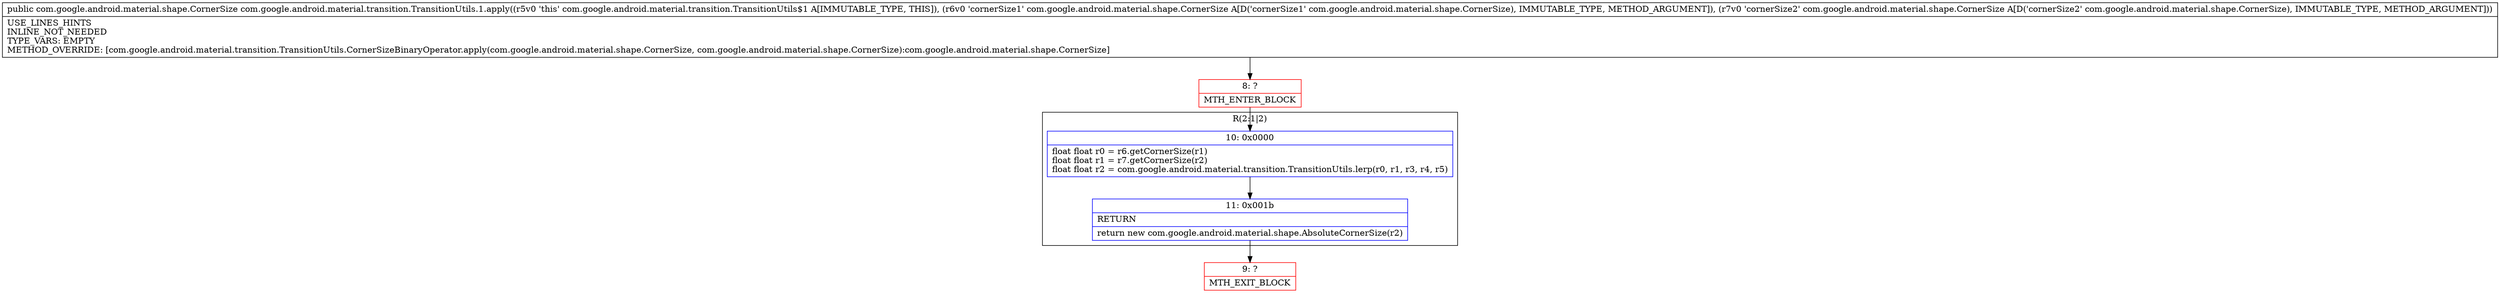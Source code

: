 digraph "CFG forcom.google.android.material.transition.TransitionUtils.1.apply(Lcom\/google\/android\/material\/shape\/CornerSize;Lcom\/google\/android\/material\/shape\/CornerSize;)Lcom\/google\/android\/material\/shape\/CornerSize;" {
subgraph cluster_Region_214913433 {
label = "R(2:1|2)";
node [shape=record,color=blue];
Node_10 [shape=record,label="{10\:\ 0x0000|float float r0 = r6.getCornerSize(r1)\lfloat float r1 = r7.getCornerSize(r2)\lfloat float r2 = com.google.android.material.transition.TransitionUtils.lerp(r0, r1, r3, r4, r5)\l}"];
Node_11 [shape=record,label="{11\:\ 0x001b|RETURN\l|return new com.google.android.material.shape.AbsoluteCornerSize(r2)\l}"];
}
Node_8 [shape=record,color=red,label="{8\:\ ?|MTH_ENTER_BLOCK\l}"];
Node_9 [shape=record,color=red,label="{9\:\ ?|MTH_EXIT_BLOCK\l}"];
MethodNode[shape=record,label="{public com.google.android.material.shape.CornerSize com.google.android.material.transition.TransitionUtils.1.apply((r5v0 'this' com.google.android.material.transition.TransitionUtils$1 A[IMMUTABLE_TYPE, THIS]), (r6v0 'cornerSize1' com.google.android.material.shape.CornerSize A[D('cornerSize1' com.google.android.material.shape.CornerSize), IMMUTABLE_TYPE, METHOD_ARGUMENT]), (r7v0 'cornerSize2' com.google.android.material.shape.CornerSize A[D('cornerSize2' com.google.android.material.shape.CornerSize), IMMUTABLE_TYPE, METHOD_ARGUMENT]))  | USE_LINES_HINTS\lINLINE_NOT_NEEDED\lTYPE_VARS: EMPTY\lMETHOD_OVERRIDE: [com.google.android.material.transition.TransitionUtils.CornerSizeBinaryOperator.apply(com.google.android.material.shape.CornerSize, com.google.android.material.shape.CornerSize):com.google.android.material.shape.CornerSize]\l}"];
MethodNode -> Node_8;Node_10 -> Node_11;
Node_11 -> Node_9;
Node_8 -> Node_10;
}

